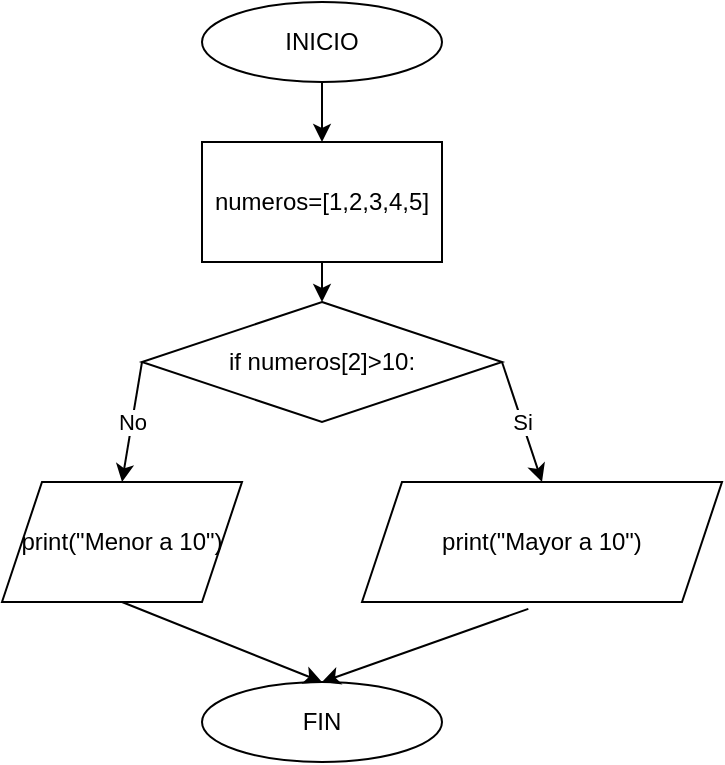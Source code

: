 <mxfile version="28.0.9">
  <diagram name="Página-1" id="5l2dGNiINF_7KXSyhK-e">
    <mxGraphModel dx="601" dy="326" grid="1" gridSize="10" guides="1" tooltips="1" connect="1" arrows="1" fold="1" page="1" pageScale="1" pageWidth="827" pageHeight="1169" math="0" shadow="0">
      <root>
        <mxCell id="0" />
        <mxCell id="1" parent="0" />
        <mxCell id="RVckmzkD97EgDxdsqbsB-1" value="INICIO" style="ellipse;whiteSpace=wrap;html=1;" parent="1" vertex="1">
          <mxGeometry x="350" y="210" width="120" height="40" as="geometry" />
        </mxCell>
        <mxCell id="RVckmzkD97EgDxdsqbsB-2" value="numeros=[1,2,3,4,5]" style="rounded=0;whiteSpace=wrap;html=1;" parent="1" vertex="1">
          <mxGeometry x="350" y="280" width="120" height="60" as="geometry" />
        </mxCell>
        <mxCell id="RVckmzkD97EgDxdsqbsB-4" value="" style="endArrow=classic;html=1;rounded=0;exitX=0.5;exitY=1;exitDx=0;exitDy=0;entryX=0.5;entryY=0;entryDx=0;entryDy=0;" parent="1" source="RVckmzkD97EgDxdsqbsB-1" target="RVckmzkD97EgDxdsqbsB-2" edge="1">
          <mxGeometry width="50" height="50" relative="1" as="geometry">
            <mxPoint x="390" y="270" as="sourcePoint" />
            <mxPoint x="440" y="220" as="targetPoint" />
          </mxGeometry>
        </mxCell>
        <mxCell id="RVckmzkD97EgDxdsqbsB-5" value="if numeros[2]&amp;gt;10:" style="rhombus;whiteSpace=wrap;html=1;" parent="1" vertex="1">
          <mxGeometry x="320" y="360" width="180" height="60" as="geometry" />
        </mxCell>
        <mxCell id="RVckmzkD97EgDxdsqbsB-6" value="print(&quot;Mayor a 10&quot;)" style="shape=parallelogram;perimeter=parallelogramPerimeter;whiteSpace=wrap;html=1;fixedSize=1;" parent="1" vertex="1">
          <mxGeometry x="430" y="450" width="180" height="60" as="geometry" />
        </mxCell>
        <mxCell id="RVckmzkD97EgDxdsqbsB-8" value="" style="endArrow=classic;html=1;rounded=0;exitX=1;exitY=0.5;exitDx=0;exitDy=0;entryX=0.5;entryY=0;entryDx=0;entryDy=0;" parent="1" source="RVckmzkD97EgDxdsqbsB-5" target="RVckmzkD97EgDxdsqbsB-6" edge="1">
          <mxGeometry relative="1" as="geometry">
            <mxPoint x="360" y="410" as="sourcePoint" />
            <mxPoint x="460" y="410" as="targetPoint" />
          </mxGeometry>
        </mxCell>
        <mxCell id="RVckmzkD97EgDxdsqbsB-9" value="Si" style="edgeLabel;resizable=0;html=1;;align=center;verticalAlign=middle;" parent="RVckmzkD97EgDxdsqbsB-8" connectable="0" vertex="1">
          <mxGeometry relative="1" as="geometry" />
        </mxCell>
        <mxCell id="RVckmzkD97EgDxdsqbsB-12" value="" style="endArrow=classic;html=1;rounded=0;exitX=0;exitY=0.5;exitDx=0;exitDy=0;entryX=0.5;entryY=0;entryDx=0;entryDy=0;" parent="1" source="RVckmzkD97EgDxdsqbsB-5" target="UZ0IgKjgWXEj56nT9QgP-1" edge="1">
          <mxGeometry relative="1" as="geometry">
            <mxPoint x="430" y="440" as="sourcePoint" />
            <mxPoint x="310" y="450" as="targetPoint" />
          </mxGeometry>
        </mxCell>
        <mxCell id="RVckmzkD97EgDxdsqbsB-13" value="No" style="edgeLabel;resizable=0;html=1;;align=center;verticalAlign=middle;" parent="RVckmzkD97EgDxdsqbsB-12" connectable="0" vertex="1">
          <mxGeometry relative="1" as="geometry" />
        </mxCell>
        <mxCell id="RVckmzkD97EgDxdsqbsB-14" value="" style="endArrow=classic;html=1;rounded=0;exitX=0.5;exitY=1;exitDx=0;exitDy=0;entryX=0.5;entryY=0;entryDx=0;entryDy=0;" parent="1" source="RVckmzkD97EgDxdsqbsB-2" target="RVckmzkD97EgDxdsqbsB-5" edge="1">
          <mxGeometry width="50" height="50" relative="1" as="geometry">
            <mxPoint x="450" y="460" as="sourcePoint" />
            <mxPoint x="500" y="410" as="targetPoint" />
          </mxGeometry>
        </mxCell>
        <mxCell id="RVckmzkD97EgDxdsqbsB-15" value="FIN" style="ellipse;whiteSpace=wrap;html=1;" parent="1" vertex="1">
          <mxGeometry x="350" y="550" width="120" height="40" as="geometry" />
        </mxCell>
        <mxCell id="RVckmzkD97EgDxdsqbsB-16" value="" style="endArrow=classic;html=1;rounded=0;exitX=0.462;exitY=1.057;exitDx=0;exitDy=0;exitPerimeter=0;entryX=0.5;entryY=0;entryDx=0;entryDy=0;" parent="1" source="RVckmzkD97EgDxdsqbsB-6" target="RVckmzkD97EgDxdsqbsB-15" edge="1">
          <mxGeometry width="50" height="50" relative="1" as="geometry">
            <mxPoint x="450" y="600" as="sourcePoint" />
            <mxPoint x="500" y="550" as="targetPoint" />
          </mxGeometry>
        </mxCell>
        <mxCell id="UZ0IgKjgWXEj56nT9QgP-1" value="print(&quot;Menor a 10&quot;)" style="shape=parallelogram;perimeter=parallelogramPerimeter;whiteSpace=wrap;html=1;fixedSize=1;" vertex="1" parent="1">
          <mxGeometry x="250" y="450" width="120" height="60" as="geometry" />
        </mxCell>
        <mxCell id="UZ0IgKjgWXEj56nT9QgP-2" value="" style="endArrow=classic;html=1;rounded=0;exitX=0.5;exitY=1;exitDx=0;exitDy=0;entryX=0.5;entryY=0;entryDx=0;entryDy=0;" edge="1" parent="1" source="UZ0IgKjgWXEj56nT9QgP-1" target="RVckmzkD97EgDxdsqbsB-15">
          <mxGeometry width="50" height="50" relative="1" as="geometry">
            <mxPoint x="390" y="600" as="sourcePoint" />
            <mxPoint x="350" y="550" as="targetPoint" />
          </mxGeometry>
        </mxCell>
      </root>
    </mxGraphModel>
  </diagram>
</mxfile>
